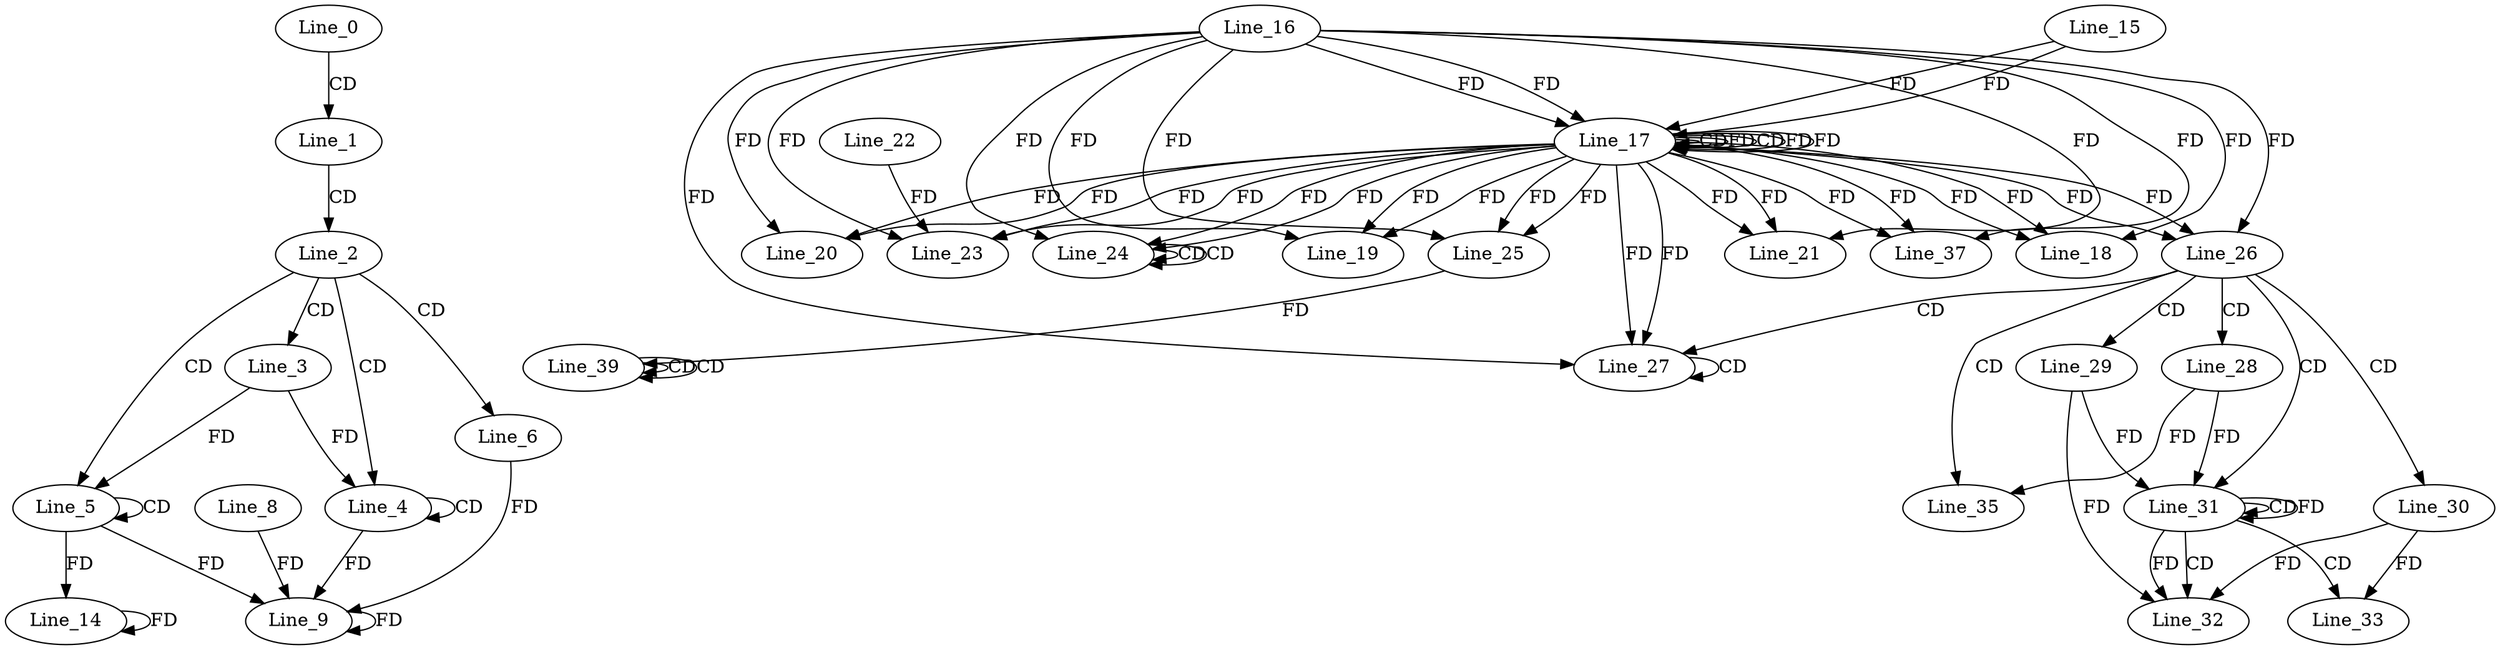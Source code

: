 digraph G {
  Line_0;
  Line_1;
  Line_2;
  Line_3;
  Line_4;
  Line_4;
  Line_5;
  Line_5;
  Line_6;
  Line_9;
  Line_9;
  Line_8;
  Line_14;
  Line_14;
  Line_17;
  Line_17;
  Line_16;
  Line_15;
  Line_17;
  Line_17;
  Line_17;
  Line_18;
  Line_19;
  Line_20;
  Line_21;
  Line_23;
  Line_22;
  Line_24;
  Line_24;
  Line_24;
  Line_25;
  Line_26;
  Line_26;
  Line_27;
  Line_27;
  Line_28;
  Line_29;
  Line_30;
  Line_31;
  Line_31;
  Line_31;
  Line_32;
  Line_33;
  Line_35;
  Line_37;
  Line_39;
  Line_39;
  Line_39;
  Line_25;
  Line_39;
  Line_0 -> Line_1 [ label="CD" ];
  Line_1 -> Line_2 [ label="CD" ];
  Line_2 -> Line_3 [ label="CD" ];
  Line_2 -> Line_4 [ label="CD" ];
  Line_4 -> Line_4 [ label="CD" ];
  Line_3 -> Line_4 [ label="FD" ];
  Line_2 -> Line_5 [ label="CD" ];
  Line_5 -> Line_5 [ label="CD" ];
  Line_3 -> Line_5 [ label="FD" ];
  Line_2 -> Line_6 [ label="CD" ];
  Line_6 -> Line_9 [ label="FD" ];
  Line_9 -> Line_9 [ label="FD" ];
  Line_8 -> Line_9 [ label="FD" ];
  Line_4 -> Line_9 [ label="FD" ];
  Line_5 -> Line_9 [ label="FD" ];
  Line_5 -> Line_14 [ label="FD" ];
  Line_14 -> Line_14 [ label="FD" ];
  Line_17 -> Line_17 [ label="CD" ];
  Line_16 -> Line_17 [ label="FD" ];
  Line_17 -> Line_17 [ label="FD" ];
  Line_15 -> Line_17 [ label="FD" ];
  Line_17 -> Line_17 [ label="CD" ];
  Line_16 -> Line_17 [ label="FD" ];
  Line_17 -> Line_17 [ label="FD" ];
  Line_17 -> Line_17 [ label="FD" ];
  Line_15 -> Line_17 [ label="FD" ];
  Line_16 -> Line_18 [ label="FD" ];
  Line_17 -> Line_18 [ label="FD" ];
  Line_17 -> Line_18 [ label="FD" ];
  Line_16 -> Line_19 [ label="FD" ];
  Line_17 -> Line_19 [ label="FD" ];
  Line_17 -> Line_19 [ label="FD" ];
  Line_16 -> Line_20 [ label="FD" ];
  Line_17 -> Line_20 [ label="FD" ];
  Line_17 -> Line_20 [ label="FD" ];
  Line_16 -> Line_21 [ label="FD" ];
  Line_17 -> Line_21 [ label="FD" ];
  Line_17 -> Line_21 [ label="FD" ];
  Line_16 -> Line_23 [ label="FD" ];
  Line_17 -> Line_23 [ label="FD" ];
  Line_17 -> Line_23 [ label="FD" ];
  Line_22 -> Line_23 [ label="FD" ];
  Line_24 -> Line_24 [ label="CD" ];
  Line_24 -> Line_24 [ label="CD" ];
  Line_16 -> Line_24 [ label="FD" ];
  Line_17 -> Line_24 [ label="FD" ];
  Line_17 -> Line_24 [ label="FD" ];
  Line_16 -> Line_25 [ label="FD" ];
  Line_17 -> Line_25 [ label="FD" ];
  Line_17 -> Line_25 [ label="FD" ];
  Line_16 -> Line_26 [ label="FD" ];
  Line_17 -> Line_26 [ label="FD" ];
  Line_17 -> Line_26 [ label="FD" ];
  Line_26 -> Line_27 [ label="CD" ];
  Line_27 -> Line_27 [ label="CD" ];
  Line_16 -> Line_27 [ label="FD" ];
  Line_17 -> Line_27 [ label="FD" ];
  Line_17 -> Line_27 [ label="FD" ];
  Line_26 -> Line_28 [ label="CD" ];
  Line_26 -> Line_29 [ label="CD" ];
  Line_26 -> Line_30 [ label="CD" ];
  Line_26 -> Line_31 [ label="CD" ];
  Line_31 -> Line_31 [ label="CD" ];
  Line_31 -> Line_31 [ label="FD" ];
  Line_29 -> Line_31 [ label="FD" ];
  Line_28 -> Line_31 [ label="FD" ];
  Line_31 -> Line_32 [ label="CD" ];
  Line_30 -> Line_32 [ label="FD" ];
  Line_31 -> Line_32 [ label="FD" ];
  Line_29 -> Line_32 [ label="FD" ];
  Line_31 -> Line_33 [ label="CD" ];
  Line_30 -> Line_33 [ label="FD" ];
  Line_26 -> Line_35 [ label="CD" ];
  Line_28 -> Line_35 [ label="FD" ];
  Line_16 -> Line_37 [ label="FD" ];
  Line_17 -> Line_37 [ label="FD" ];
  Line_17 -> Line_37 [ label="FD" ];
  Line_39 -> Line_39 [ label="CD" ];
  Line_39 -> Line_39 [ label="CD" ];
  Line_25 -> Line_39 [ label="FD" ];
}

